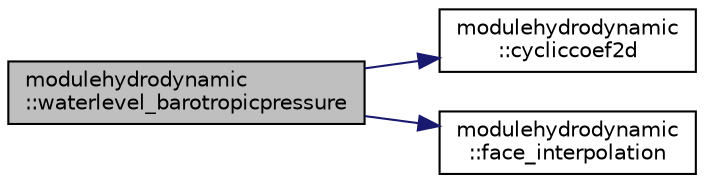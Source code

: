 digraph "modulehydrodynamic::waterlevel_barotropicpressure"
{
 // LATEX_PDF_SIZE
  edge [fontname="Helvetica",fontsize="10",labelfontname="Helvetica",labelfontsize="10"];
  node [fontname="Helvetica",fontsize="10",shape=record];
  rankdir="LR";
  Node1 [label="modulehydrodynamic\l::waterlevel_barotropicpressure",height=0.2,width=0.4,color="black", fillcolor="grey75", style="filled", fontcolor="black",tooltip=" "];
  Node1 -> Node2 [color="midnightblue",fontsize="10",style="solid"];
  Node2 [label="modulehydrodynamic\l::cycliccoef2d",height=0.2,width=0.4,color="black", fillcolor="white", style="filled",URL="$namespacemodulehydrodynamic.html#a51f796ba1d401f24370c5f9dd5ec71ae",tooltip=" "];
  Node1 -> Node3 [color="midnightblue",fontsize="10",style="solid"];
  Node3 [label="modulehydrodynamic\l::face_interpolation",height=0.2,width=0.4,color="black", fillcolor="white", style="filled",URL="$namespacemodulehydrodynamic.html#aeaeab24d9e7539d66950b61105ead64f",tooltip=" "];
}
